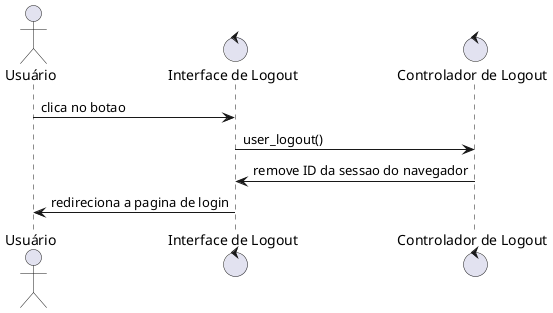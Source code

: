 @startuml
actor Usuário as user
control "Interface de Logout" as InterAdmin
control "Controlador de Logout" as CtrlAdmin

user -> InterAdmin : clica no botao
InterAdmin -> CtrlAdmin : user_logout()
CtrlAdmin -> InterAdmin : remove ID da sessao do navegador
InterAdmin -> user : redireciona a pagina de login
